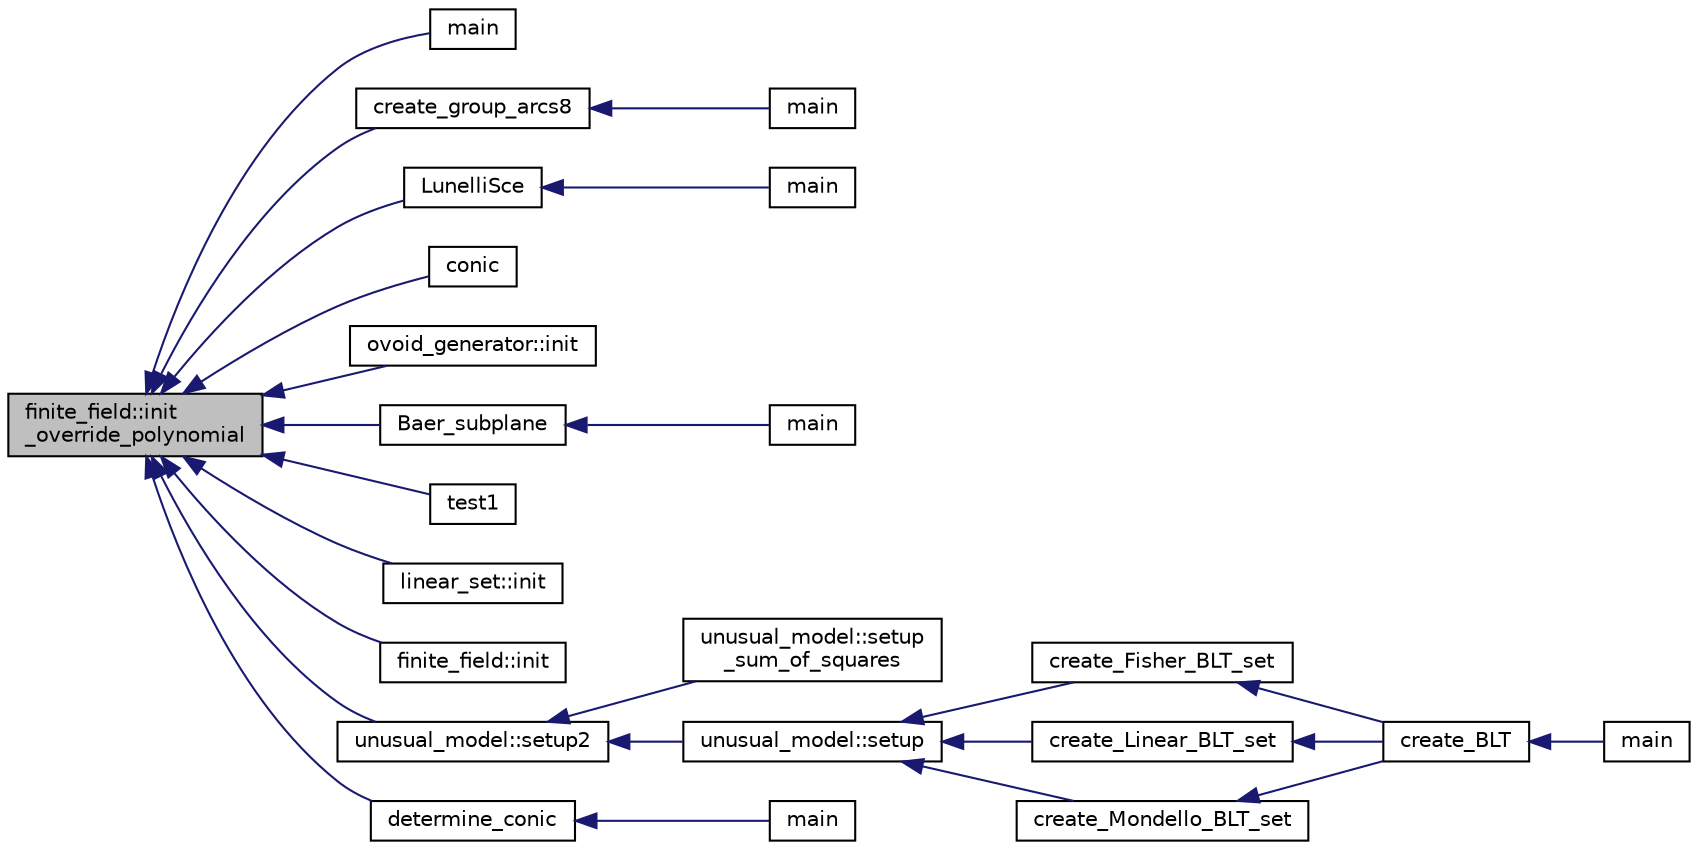 digraph "finite_field::init_override_polynomial"
{
  edge [fontname="Helvetica",fontsize="10",labelfontname="Helvetica",labelfontsize="10"];
  node [fontname="Helvetica",fontsize="10",shape=record];
  rankdir="LR";
  Node5877 [label="finite_field::init\l_override_polynomial",height=0.2,width=0.4,color="black", fillcolor="grey75", style="filled", fontcolor="black"];
  Node5877 -> Node5878 [dir="back",color="midnightblue",fontsize="10",style="solid",fontname="Helvetica"];
  Node5878 [label="main",height=0.2,width=0.4,color="black", fillcolor="white", style="filled",URL="$d2/d11/codes_8h.html#a217dbf8b442f20279ea00b898af96f52"];
  Node5877 -> Node5879 [dir="back",color="midnightblue",fontsize="10",style="solid",fontname="Helvetica"];
  Node5879 [label="create_group_arcs8",height=0.2,width=0.4,color="black", fillcolor="white", style="filled",URL="$d1/d9e/create__group_8_c.html#a9928eebe07667a19d9ac9409e0c9702c"];
  Node5879 -> Node5880 [dir="back",color="midnightblue",fontsize="10",style="solid",fontname="Helvetica"];
  Node5880 [label="main",height=0.2,width=0.4,color="black", fillcolor="white", style="filled",URL="$d1/d9e/create__group_8_c.html#a217dbf8b442f20279ea00b898af96f52"];
  Node5877 -> Node5881 [dir="back",color="midnightblue",fontsize="10",style="solid",fontname="Helvetica"];
  Node5881 [label="LunelliSce",height=0.2,width=0.4,color="black", fillcolor="white", style="filled",URL="$d4/de8/conic_8_c.html#aff3f16a42ec8b9efa78fc209b8ab5452"];
  Node5881 -> Node5882 [dir="back",color="midnightblue",fontsize="10",style="solid",fontname="Helvetica"];
  Node5882 [label="main",height=0.2,width=0.4,color="black", fillcolor="white", style="filled",URL="$db/d67/test__hyperoval_8_c.html#a3c04138a5bfe5d72780bb7e82a18e627"];
  Node5877 -> Node5883 [dir="back",color="midnightblue",fontsize="10",style="solid",fontname="Helvetica"];
  Node5883 [label="conic",height=0.2,width=0.4,color="black", fillcolor="white", style="filled",URL="$d4/de8/conic_8_c.html#a96def9474b981a9d5831a9b48d85d652"];
  Node5877 -> Node5884 [dir="back",color="midnightblue",fontsize="10",style="solid",fontname="Helvetica"];
  Node5884 [label="ovoid_generator::init",height=0.2,width=0.4,color="black", fillcolor="white", style="filled",URL="$d3/daf/classovoid__generator.html#a44d90a4751554076f432f35089a964c2"];
  Node5877 -> Node5885 [dir="back",color="midnightblue",fontsize="10",style="solid",fontname="Helvetica"];
  Node5885 [label="Baer_subplane",height=0.2,width=0.4,color="black", fillcolor="white", style="filled",URL="$d7/d86/baer__subplane_8_c.html#a96de72c7f68c8230d5c55b7155ca1430"];
  Node5885 -> Node5886 [dir="back",color="midnightblue",fontsize="10",style="solid",fontname="Helvetica"];
  Node5886 [label="main",height=0.2,width=0.4,color="black", fillcolor="white", style="filled",URL="$d7/d86/baer__subplane_8_c.html#a3c04138a5bfe5d72780bb7e82a18e627"];
  Node5877 -> Node5887 [dir="back",color="midnightblue",fontsize="10",style="solid",fontname="Helvetica"];
  Node5887 [label="test1",height=0.2,width=0.4,color="black", fillcolor="white", style="filled",URL="$d9/db0/factor__space_8_c.html#ae2a201e46836d85cb2c5579a837b641a"];
  Node5877 -> Node5888 [dir="back",color="midnightblue",fontsize="10",style="solid",fontname="Helvetica"];
  Node5888 [label="linear_set::init",height=0.2,width=0.4,color="black", fillcolor="white", style="filled",URL="$dd/d86/classlinear__set.html#a7ab24e84423749047d5465cb15505475"];
  Node5877 -> Node5889 [dir="back",color="midnightblue",fontsize="10",style="solid",fontname="Helvetica"];
  Node5889 [label="finite_field::init",height=0.2,width=0.4,color="black", fillcolor="white", style="filled",URL="$df/d5a/classfinite__field.html#af3a64c2b33179e383025e071514bb9cd"];
  Node5877 -> Node5890 [dir="back",color="midnightblue",fontsize="10",style="solid",fontname="Helvetica"];
  Node5890 [label="unusual_model::setup2",height=0.2,width=0.4,color="black", fillcolor="white", style="filled",URL="$dc/d50/classunusual__model.html#a00f7da705c24f863338828447abf7aae"];
  Node5890 -> Node5891 [dir="back",color="midnightblue",fontsize="10",style="solid",fontname="Helvetica"];
  Node5891 [label="unusual_model::setup\l_sum_of_squares",height=0.2,width=0.4,color="black", fillcolor="white", style="filled",URL="$dc/d50/classunusual__model.html#ab330b51451b34a5291ee5707ef725eff"];
  Node5890 -> Node5892 [dir="back",color="midnightblue",fontsize="10",style="solid",fontname="Helvetica"];
  Node5892 [label="unusual_model::setup",height=0.2,width=0.4,color="black", fillcolor="white", style="filled",URL="$dc/d50/classunusual__model.html#adb517fd342dd2ed2d0cc117211ac1c0d"];
  Node5892 -> Node5893 [dir="back",color="midnightblue",fontsize="10",style="solid",fontname="Helvetica"];
  Node5893 [label="create_Fisher_BLT_set",height=0.2,width=0.4,color="black", fillcolor="white", style="filled",URL="$d4/d67/geometry_8h.html#ad970fc96c238a422a64338691f8b91cc"];
  Node5893 -> Node5894 [dir="back",color="midnightblue",fontsize="10",style="solid",fontname="Helvetica"];
  Node5894 [label="create_BLT",height=0.2,width=0.4,color="black", fillcolor="white", style="filled",URL="$d4/d67/geometry_8h.html#a5a6f4081a90668e2e95f8e4886d241d9"];
  Node5894 -> Node5895 [dir="back",color="midnightblue",fontsize="10",style="solid",fontname="Helvetica"];
  Node5895 [label="main",height=0.2,width=0.4,color="black", fillcolor="white", style="filled",URL="$d4/d6e/make__something_8_c.html#a217dbf8b442f20279ea00b898af96f52"];
  Node5892 -> Node5896 [dir="back",color="midnightblue",fontsize="10",style="solid",fontname="Helvetica"];
  Node5896 [label="create_Linear_BLT_set",height=0.2,width=0.4,color="black", fillcolor="white", style="filled",URL="$d4/d67/geometry_8h.html#a9a35af1dd478ad49c6922240bfff89dd"];
  Node5896 -> Node5894 [dir="back",color="midnightblue",fontsize="10",style="solid",fontname="Helvetica"];
  Node5892 -> Node5897 [dir="back",color="midnightblue",fontsize="10",style="solid",fontname="Helvetica"];
  Node5897 [label="create_Mondello_BLT_set",height=0.2,width=0.4,color="black", fillcolor="white", style="filled",URL="$d4/d67/geometry_8h.html#ab6f68b0ad3b8ccc37d88073576930ea8"];
  Node5897 -> Node5894 [dir="back",color="midnightblue",fontsize="10",style="solid",fontname="Helvetica"];
  Node5877 -> Node5898 [dir="back",color="midnightblue",fontsize="10",style="solid",fontname="Helvetica"];
  Node5898 [label="determine_conic",height=0.2,width=0.4,color="black", fillcolor="white", style="filled",URL="$d5/d87/globals_8h.html#a1f36b2be45a6576165929165abb56f1e"];
  Node5898 -> Node5899 [dir="back",color="midnightblue",fontsize="10",style="solid",fontname="Helvetica"];
  Node5899 [label="main",height=0.2,width=0.4,color="black", fillcolor="white", style="filled",URL="$d4/de8/conic_8_c.html#a3c04138a5bfe5d72780bb7e82a18e627"];
}

